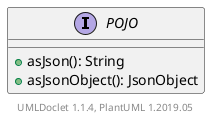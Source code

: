 @startuml

    interface POJO [[POJO.html]] {
        +asJson(): String
        +asJsonObject(): JsonObject
    }


    center footer UMLDoclet 1.1.4, PlantUML 1.2019.05
@enduml
